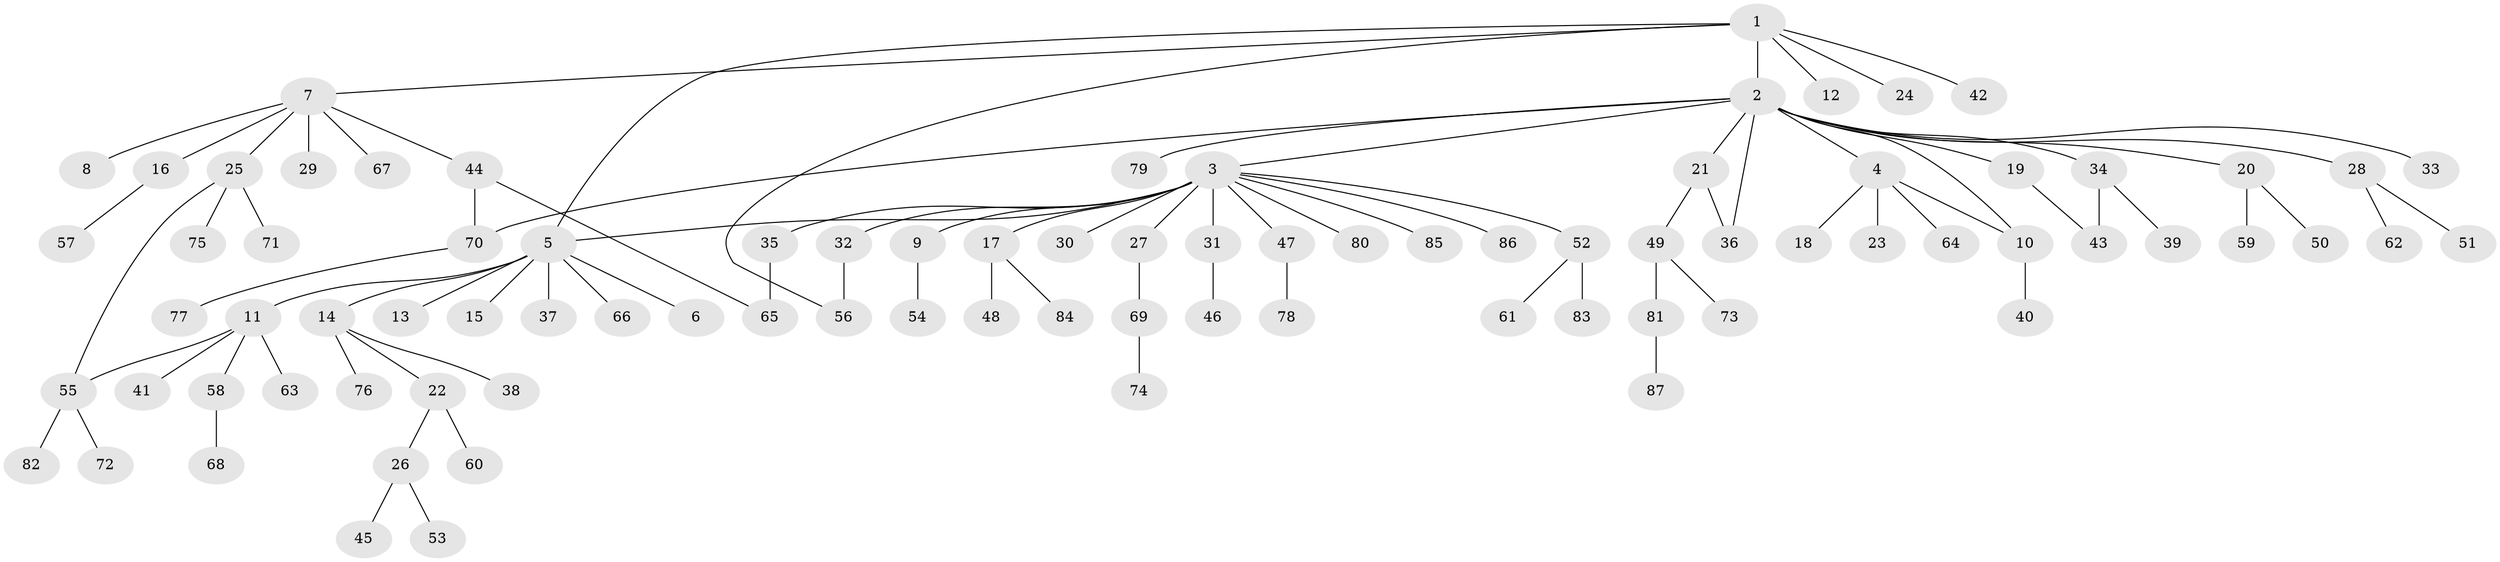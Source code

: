 // coarse degree distribution, {6: 0.03225806451612903, 11: 0.016129032258064516, 13: 0.016129032258064516, 4: 0.03225806451612903, 8: 0.016129032258064516, 1: 0.532258064516129, 2: 0.24193548387096775, 3: 0.11290322580645161}
// Generated by graph-tools (version 1.1) at 2025/50/03/04/25 22:50:19]
// undirected, 87 vertices, 94 edges
graph export_dot {
  node [color=gray90,style=filled];
  1;
  2;
  3;
  4;
  5;
  6;
  7;
  8;
  9;
  10;
  11;
  12;
  13;
  14;
  15;
  16;
  17;
  18;
  19;
  20;
  21;
  22;
  23;
  24;
  25;
  26;
  27;
  28;
  29;
  30;
  31;
  32;
  33;
  34;
  35;
  36;
  37;
  38;
  39;
  40;
  41;
  42;
  43;
  44;
  45;
  46;
  47;
  48;
  49;
  50;
  51;
  52;
  53;
  54;
  55;
  56;
  57;
  58;
  59;
  60;
  61;
  62;
  63;
  64;
  65;
  66;
  67;
  68;
  69;
  70;
  71;
  72;
  73;
  74;
  75;
  76;
  77;
  78;
  79;
  80;
  81;
  82;
  83;
  84;
  85;
  86;
  87;
  1 -- 2;
  1 -- 5;
  1 -- 7;
  1 -- 12;
  1 -- 24;
  1 -- 42;
  1 -- 56;
  2 -- 3;
  2 -- 4;
  2 -- 10;
  2 -- 19;
  2 -- 20;
  2 -- 21;
  2 -- 28;
  2 -- 33;
  2 -- 34;
  2 -- 36;
  2 -- 70;
  2 -- 79;
  3 -- 5;
  3 -- 9;
  3 -- 17;
  3 -- 27;
  3 -- 30;
  3 -- 31;
  3 -- 32;
  3 -- 35;
  3 -- 47;
  3 -- 52;
  3 -- 80;
  3 -- 85;
  3 -- 86;
  4 -- 10;
  4 -- 18;
  4 -- 23;
  4 -- 64;
  5 -- 6;
  5 -- 11;
  5 -- 13;
  5 -- 14;
  5 -- 15;
  5 -- 37;
  5 -- 66;
  7 -- 8;
  7 -- 16;
  7 -- 25;
  7 -- 29;
  7 -- 44;
  7 -- 67;
  9 -- 54;
  10 -- 40;
  11 -- 41;
  11 -- 55;
  11 -- 58;
  11 -- 63;
  14 -- 22;
  14 -- 38;
  14 -- 76;
  16 -- 57;
  17 -- 48;
  17 -- 84;
  19 -- 43;
  20 -- 50;
  20 -- 59;
  21 -- 36;
  21 -- 49;
  22 -- 26;
  22 -- 60;
  25 -- 55;
  25 -- 71;
  25 -- 75;
  26 -- 45;
  26 -- 53;
  27 -- 69;
  28 -- 51;
  28 -- 62;
  31 -- 46;
  32 -- 56;
  34 -- 39;
  34 -- 43;
  35 -- 65;
  44 -- 65;
  44 -- 70;
  47 -- 78;
  49 -- 73;
  49 -- 81;
  52 -- 61;
  52 -- 83;
  55 -- 72;
  55 -- 82;
  58 -- 68;
  69 -- 74;
  70 -- 77;
  81 -- 87;
}
